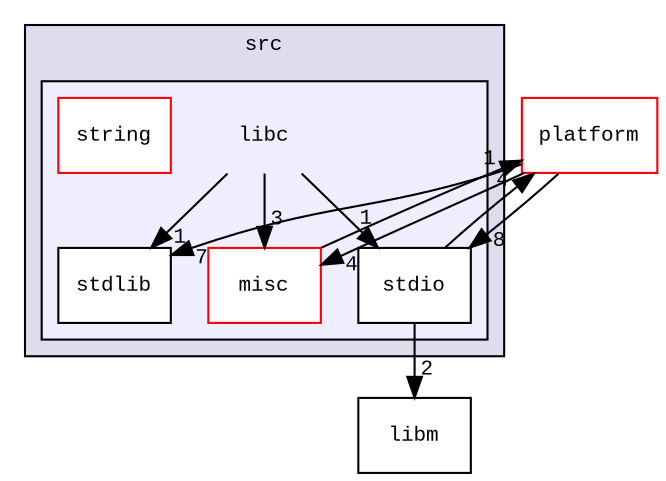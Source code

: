 digraph "src/libc" {
  compound=true
  node [ fontsize="10", fontname="CourierNew"];
  edge [ labelfontsize="10", labelfontname="CourierNew"];
  subgraph clusterdir_68267d1309a1af8e8297ef4c3efbcdba {
    graph [ bgcolor="#ddddee", pencolor="black", label="src" fontname="CourierNew", fontsize="10", URL="dir_68267d1309a1af8e8297ef4c3efbcdba.html"]
  subgraph clusterdir_ee3448fa1dc3d93b4fb7d6fba5be0d5c {
    graph [ bgcolor="#eeeeff", pencolor="black", label="" URL="dir_ee3448fa1dc3d93b4fb7d6fba5be0d5c.html"];
    dir_ee3448fa1dc3d93b4fb7d6fba5be0d5c [shape=plaintext label="libc"];
    dir_f45a8978f0be1755631f3512a975938e [shape=box label="misc" color="red" fillcolor="white" style="filled" URL="dir_f45a8978f0be1755631f3512a975938e.html"];
    dir_6471001d211cae8b3a32f474081562f6 [shape=box label="stdio" color="black" fillcolor="white" style="filled" URL="dir_6471001d211cae8b3a32f474081562f6.html"];
    dir_9b331df77a2551634f9a551f6fdb4de0 [shape=box label="stdlib" color="black" fillcolor="white" style="filled" URL="dir_9b331df77a2551634f9a551f6fdb4de0.html"];
    dir_5ef8085f6cbda2e126b1ab3974e0a348 [shape=box label="string" color="red" fillcolor="white" style="filled" URL="dir_5ef8085f6cbda2e126b1ab3974e0a348.html"];
  }
  }
  dir_4b68c2fef3e151b6b93d5e93b14f1857 [shape=box label="platform" fillcolor="white" style="filled" color="red" URL="dir_4b68c2fef3e151b6b93d5e93b14f1857.html"];
  dir_12b6b4e68df6123aa22b907b40936293 [shape=box label="libm" URL="dir_12b6b4e68df6123aa22b907b40936293.html"];
  dir_6471001d211cae8b3a32f474081562f6->dir_4b68c2fef3e151b6b93d5e93b14f1857 [headlabel="4", labeldistance=1.5 headhref="dir_000009_000026.html"];
  dir_6471001d211cae8b3a32f474081562f6->dir_12b6b4e68df6123aa22b907b40936293 [headlabel="2", labeldistance=1.5 headhref="dir_000009_000016.html"];
  dir_f45a8978f0be1755631f3512a975938e->dir_4b68c2fef3e151b6b93d5e93b14f1857 [headlabel="1", labeldistance=1.5 headhref="dir_000007_000026.html"];
  dir_ee3448fa1dc3d93b4fb7d6fba5be0d5c->dir_9b331df77a2551634f9a551f6fdb4de0 [headlabel="1", labeldistance=1.5 headhref="dir_000006_000010.html"];
  dir_ee3448fa1dc3d93b4fb7d6fba5be0d5c->dir_6471001d211cae8b3a32f474081562f6 [headlabel="1", labeldistance=1.5 headhref="dir_000006_000009.html"];
  dir_ee3448fa1dc3d93b4fb7d6fba5be0d5c->dir_f45a8978f0be1755631f3512a975938e [headlabel="3", labeldistance=1.5 headhref="dir_000006_000007.html"];
  dir_4b68c2fef3e151b6b93d5e93b14f1857->dir_9b331df77a2551634f9a551f6fdb4de0 [headlabel="7", labeldistance=1.5 headhref="dir_000026_000010.html"];
  dir_4b68c2fef3e151b6b93d5e93b14f1857->dir_6471001d211cae8b3a32f474081562f6 [headlabel="8", labeldistance=1.5 headhref="dir_000026_000009.html"];
  dir_4b68c2fef3e151b6b93d5e93b14f1857->dir_f45a8978f0be1755631f3512a975938e [headlabel="4", labeldistance=1.5 headhref="dir_000026_000007.html"];
}
